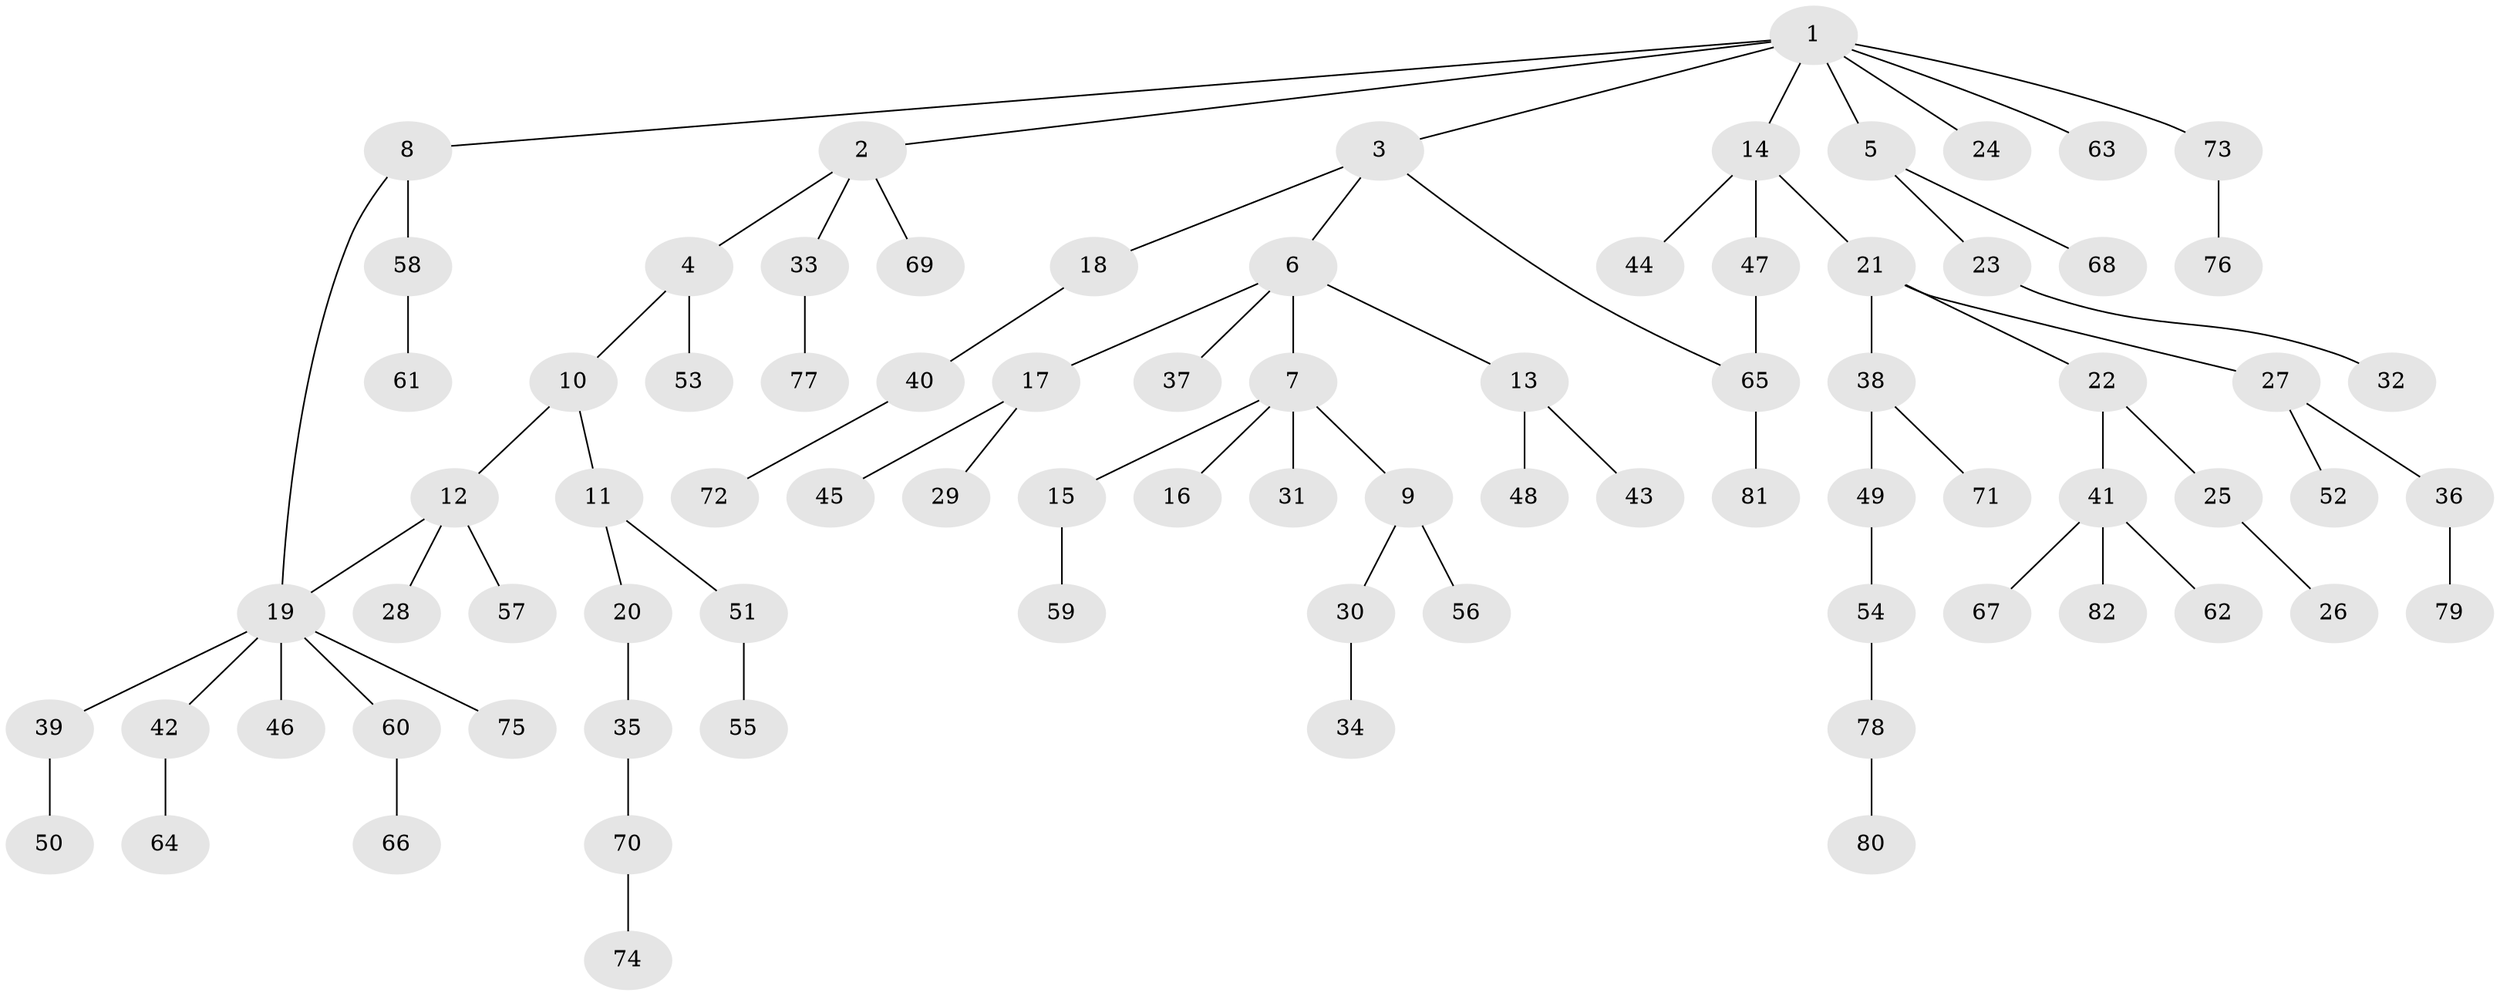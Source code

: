 // coarse degree distribution, {8: 0.024390243902439025, 4: 0.04878048780487805, 3: 0.12195121951219512, 5: 0.07317073170731707, 6: 0.024390243902439025, 1: 0.6341463414634146, 2: 0.07317073170731707}
// Generated by graph-tools (version 1.1) at 2025/16/03/04/25 18:16:54]
// undirected, 82 vertices, 83 edges
graph export_dot {
graph [start="1"]
  node [color=gray90,style=filled];
  1;
  2;
  3;
  4;
  5;
  6;
  7;
  8;
  9;
  10;
  11;
  12;
  13;
  14;
  15;
  16;
  17;
  18;
  19;
  20;
  21;
  22;
  23;
  24;
  25;
  26;
  27;
  28;
  29;
  30;
  31;
  32;
  33;
  34;
  35;
  36;
  37;
  38;
  39;
  40;
  41;
  42;
  43;
  44;
  45;
  46;
  47;
  48;
  49;
  50;
  51;
  52;
  53;
  54;
  55;
  56;
  57;
  58;
  59;
  60;
  61;
  62;
  63;
  64;
  65;
  66;
  67;
  68;
  69;
  70;
  71;
  72;
  73;
  74;
  75;
  76;
  77;
  78;
  79;
  80;
  81;
  82;
  1 -- 2;
  1 -- 3;
  1 -- 5;
  1 -- 8;
  1 -- 14;
  1 -- 24;
  1 -- 63;
  1 -- 73;
  2 -- 4;
  2 -- 33;
  2 -- 69;
  3 -- 6;
  3 -- 18;
  3 -- 65;
  4 -- 10;
  4 -- 53;
  5 -- 23;
  5 -- 68;
  6 -- 7;
  6 -- 13;
  6 -- 17;
  6 -- 37;
  7 -- 9;
  7 -- 15;
  7 -- 16;
  7 -- 31;
  8 -- 19;
  8 -- 58;
  9 -- 30;
  9 -- 56;
  10 -- 11;
  10 -- 12;
  11 -- 20;
  11 -- 51;
  12 -- 28;
  12 -- 57;
  12 -- 19;
  13 -- 43;
  13 -- 48;
  14 -- 21;
  14 -- 44;
  14 -- 47;
  15 -- 59;
  17 -- 29;
  17 -- 45;
  18 -- 40;
  19 -- 39;
  19 -- 42;
  19 -- 46;
  19 -- 60;
  19 -- 75;
  20 -- 35;
  21 -- 22;
  21 -- 27;
  21 -- 38;
  22 -- 25;
  22 -- 41;
  23 -- 32;
  25 -- 26;
  27 -- 36;
  27 -- 52;
  30 -- 34;
  33 -- 77;
  35 -- 70;
  36 -- 79;
  38 -- 49;
  38 -- 71;
  39 -- 50;
  40 -- 72;
  41 -- 62;
  41 -- 67;
  41 -- 82;
  42 -- 64;
  47 -- 65;
  49 -- 54;
  51 -- 55;
  54 -- 78;
  58 -- 61;
  60 -- 66;
  65 -- 81;
  70 -- 74;
  73 -- 76;
  78 -- 80;
}
